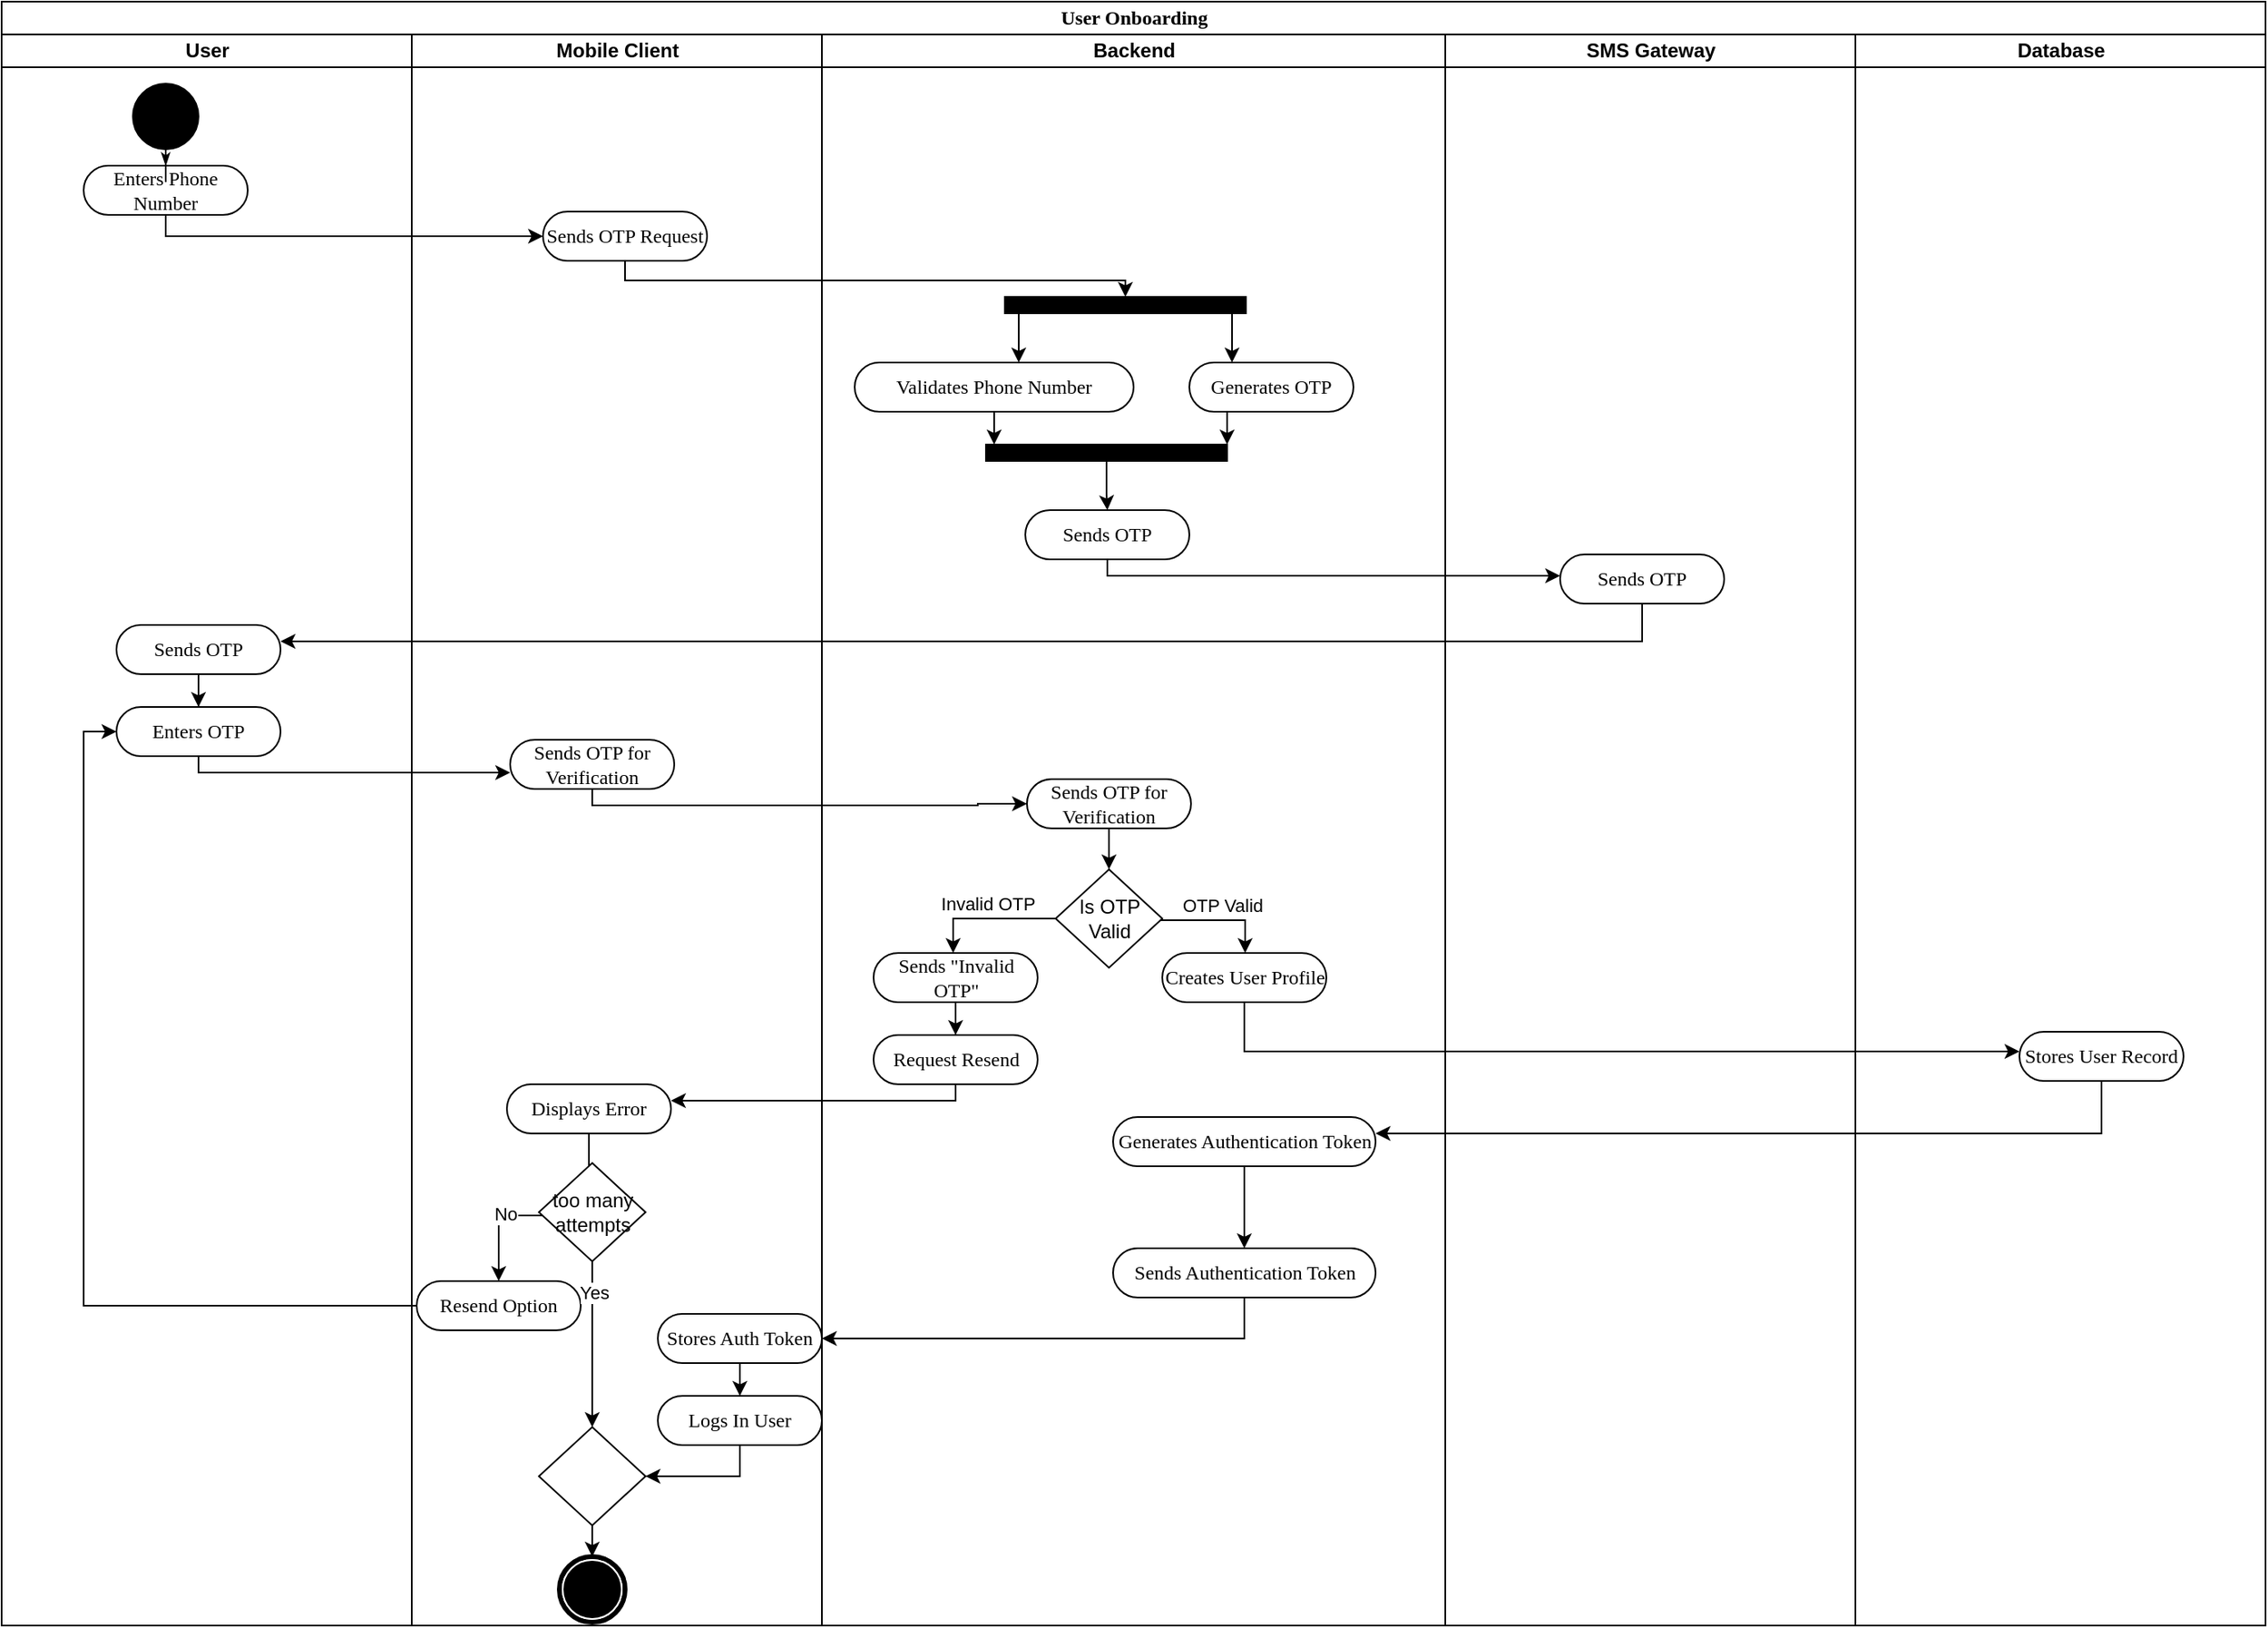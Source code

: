 <mxfile version="24.7.8">
  <diagram name="Page-1" id="0783ab3e-0a74-02c8-0abd-f7b4e66b4bec">
    <mxGraphModel dx="3548" dy="1392" grid="1" gridSize="10" guides="1" tooltips="1" connect="1" arrows="1" fold="1" page="1" pageScale="1" pageWidth="850" pageHeight="1100" background="none" math="0" shadow="0">
      <root>
        <mxCell id="0" />
        <mxCell id="1" parent="0" />
        <mxCell id="yuErCOvJ4zvkBXJIUYhK-1" value="User Onboarding " style="swimlane;html=1;childLayout=stackLayout;startSize=20;rounded=0;shadow=0;comic=0;labelBackgroundColor=none;strokeWidth=1;fontFamily=Verdana;fontSize=12;align=center;" vertex="1" parent="1">
          <mxGeometry x="-1570" y="60" width="1380" height="990" as="geometry" />
        </mxCell>
        <mxCell id="yuErCOvJ4zvkBXJIUYhK-2" value="User" style="swimlane;html=1;startSize=20;" vertex="1" parent="yuErCOvJ4zvkBXJIUYhK-1">
          <mxGeometry y="20" width="250" height="970" as="geometry" />
        </mxCell>
        <mxCell id="yuErCOvJ4zvkBXJIUYhK-29" value="" style="ellipse;whiteSpace=wrap;html=1;rounded=0;shadow=0;comic=0;labelBackgroundColor=none;strokeWidth=1;fillColor=#000000;fontFamily=Verdana;fontSize=12;align=center;" vertex="1" parent="yuErCOvJ4zvkBXJIUYhK-2">
          <mxGeometry x="80" y="30" width="40" height="40" as="geometry" />
        </mxCell>
        <mxCell id="yuErCOvJ4zvkBXJIUYhK-171" style="edgeStyle=orthogonalEdgeStyle;rounded=0;orthogonalLoop=1;jettySize=auto;html=1;" edge="1" parent="yuErCOvJ4zvkBXJIUYhK-2" source="yuErCOvJ4zvkBXJIUYhK-165" target="yuErCOvJ4zvkBXJIUYhK-170">
          <mxGeometry relative="1" as="geometry" />
        </mxCell>
        <mxCell id="yuErCOvJ4zvkBXJIUYhK-165" value="Sends OTP" style="rounded=1;whiteSpace=wrap;html=1;shadow=0;comic=0;labelBackgroundColor=none;strokeWidth=1;fontFamily=Verdana;fontSize=12;align=center;arcSize=50;" vertex="1" parent="yuErCOvJ4zvkBXJIUYhK-2">
          <mxGeometry x="70" y="360" width="100" height="30" as="geometry" />
        </mxCell>
        <mxCell id="yuErCOvJ4zvkBXJIUYhK-170" value="Enters OTP" style="rounded=1;whiteSpace=wrap;html=1;shadow=0;comic=0;labelBackgroundColor=none;strokeWidth=1;fontFamily=Verdana;fontSize=12;align=center;arcSize=50;" vertex="1" parent="yuErCOvJ4zvkBXJIUYhK-2">
          <mxGeometry x="70" y="410" width="100" height="30" as="geometry" />
        </mxCell>
        <mxCell id="yuErCOvJ4zvkBXJIUYhK-11" value="Mobile Client" style="swimlane;html=1;startSize=20;" vertex="1" parent="yuErCOvJ4zvkBXJIUYhK-1">
          <mxGeometry x="250" y="20" width="250" height="970" as="geometry" />
        </mxCell>
        <mxCell id="yuErCOvJ4zvkBXJIUYhK-121" value="Sends OTP Request" style="rounded=1;whiteSpace=wrap;html=1;shadow=0;comic=0;labelBackgroundColor=none;strokeWidth=1;fontFamily=Verdana;fontSize=12;align=center;arcSize=50;" vertex="1" parent="yuErCOvJ4zvkBXJIUYhK-11">
          <mxGeometry x="80" y="108" width="100" height="30" as="geometry" />
        </mxCell>
        <mxCell id="yuErCOvJ4zvkBXJIUYhK-172" value="Sends OTP for Verification" style="rounded=1;whiteSpace=wrap;html=1;shadow=0;comic=0;labelBackgroundColor=none;strokeWidth=1;fontFamily=Verdana;fontSize=12;align=center;arcSize=50;" vertex="1" parent="yuErCOvJ4zvkBXJIUYhK-11">
          <mxGeometry x="60" y="430" width="100" height="30" as="geometry" />
        </mxCell>
        <mxCell id="yuErCOvJ4zvkBXJIUYhK-190" style="edgeStyle=orthogonalEdgeStyle;rounded=0;orthogonalLoop=1;jettySize=auto;html=1;" edge="1" parent="yuErCOvJ4zvkBXJIUYhK-11" source="yuErCOvJ4zvkBXJIUYhK-187" target="yuErCOvJ4zvkBXJIUYhK-192">
          <mxGeometry relative="1" as="geometry" />
        </mxCell>
        <mxCell id="yuErCOvJ4zvkBXJIUYhK-187" value="Displays Error" style="rounded=1;whiteSpace=wrap;html=1;shadow=0;comic=0;labelBackgroundColor=none;strokeWidth=1;fontFamily=Verdana;fontSize=12;align=center;arcSize=50;" vertex="1" parent="yuErCOvJ4zvkBXJIUYhK-11">
          <mxGeometry x="58" y="640" width="100" height="30" as="geometry" />
        </mxCell>
        <mxCell id="yuErCOvJ4zvkBXJIUYhK-189" value="Resend Option" style="rounded=1;whiteSpace=wrap;html=1;shadow=0;comic=0;labelBackgroundColor=none;strokeWidth=1;fontFamily=Verdana;fontSize=12;align=center;arcSize=50;" vertex="1" parent="yuErCOvJ4zvkBXJIUYhK-11">
          <mxGeometry x="3" y="760" width="100" height="30" as="geometry" />
        </mxCell>
        <mxCell id="yuErCOvJ4zvkBXJIUYhK-193" style="edgeStyle=orthogonalEdgeStyle;rounded=0;orthogonalLoop=1;jettySize=auto;html=1;" edge="1" parent="yuErCOvJ4zvkBXJIUYhK-11" source="yuErCOvJ4zvkBXJIUYhK-192" target="yuErCOvJ4zvkBXJIUYhK-189">
          <mxGeometry relative="1" as="geometry">
            <Array as="points">
              <mxPoint x="53" y="720" />
            </Array>
          </mxGeometry>
        </mxCell>
        <mxCell id="yuErCOvJ4zvkBXJIUYhK-194" value="No" style="edgeLabel;html=1;align=center;verticalAlign=middle;resizable=0;points=[];" vertex="1" connectable="0" parent="yuErCOvJ4zvkBXJIUYhK-193">
          <mxGeometry x="-0.328" y="-1" relative="1" as="geometry">
            <mxPoint as="offset" />
          </mxGeometry>
        </mxCell>
        <mxCell id="yuErCOvJ4zvkBXJIUYhK-196" style="edgeStyle=orthogonalEdgeStyle;rounded=0;orthogonalLoop=1;jettySize=auto;html=1;" edge="1" parent="yuErCOvJ4zvkBXJIUYhK-11" source="yuErCOvJ4zvkBXJIUYhK-192" target="yuErCOvJ4zvkBXJIUYhK-218">
          <mxGeometry relative="1" as="geometry">
            <mxPoint x="190" y="760" as="targetPoint" />
            <Array as="points">
              <mxPoint x="110" y="770" />
              <mxPoint x="110" y="770" />
            </Array>
          </mxGeometry>
        </mxCell>
        <mxCell id="yuErCOvJ4zvkBXJIUYhK-197" value="Yes" style="edgeLabel;html=1;align=center;verticalAlign=middle;resizable=0;points=[];" vertex="1" connectable="0" parent="yuErCOvJ4zvkBXJIUYhK-196">
          <mxGeometry x="-0.634" y="1" relative="1" as="geometry">
            <mxPoint as="offset" />
          </mxGeometry>
        </mxCell>
        <mxCell id="yuErCOvJ4zvkBXJIUYhK-192" value=" too many attempts" style="rhombus;whiteSpace=wrap;html=1;" vertex="1" parent="yuErCOvJ4zvkBXJIUYhK-11">
          <mxGeometry x="77.5" y="688" width="65" height="60" as="geometry" />
        </mxCell>
        <mxCell id="yuErCOvJ4zvkBXJIUYhK-214" style="edgeStyle=orthogonalEdgeStyle;rounded=0;orthogonalLoop=1;jettySize=auto;html=1;" edge="1" parent="yuErCOvJ4zvkBXJIUYhK-11" source="yuErCOvJ4zvkBXJIUYhK-211" target="yuErCOvJ4zvkBXJIUYhK-213">
          <mxGeometry relative="1" as="geometry" />
        </mxCell>
        <mxCell id="yuErCOvJ4zvkBXJIUYhK-211" value="Stores Auth Token" style="rounded=1;whiteSpace=wrap;html=1;shadow=0;comic=0;labelBackgroundColor=none;strokeWidth=1;fontFamily=Verdana;fontSize=12;align=center;arcSize=50;" vertex="1" parent="yuErCOvJ4zvkBXJIUYhK-11">
          <mxGeometry x="150" y="780" width="100" height="30" as="geometry" />
        </mxCell>
        <mxCell id="yuErCOvJ4zvkBXJIUYhK-217" style="edgeStyle=orthogonalEdgeStyle;rounded=0;orthogonalLoop=1;jettySize=auto;html=1;entryX=1;entryY=0.5;entryDx=0;entryDy=0;" edge="1" parent="yuErCOvJ4zvkBXJIUYhK-11" source="yuErCOvJ4zvkBXJIUYhK-213" target="yuErCOvJ4zvkBXJIUYhK-218">
          <mxGeometry relative="1" as="geometry">
            <Array as="points">
              <mxPoint x="200" y="879" />
            </Array>
          </mxGeometry>
        </mxCell>
        <mxCell id="yuErCOvJ4zvkBXJIUYhK-213" value="Logs In User" style="rounded=1;whiteSpace=wrap;html=1;shadow=0;comic=0;labelBackgroundColor=none;strokeWidth=1;fontFamily=Verdana;fontSize=12;align=center;arcSize=50;" vertex="1" parent="yuErCOvJ4zvkBXJIUYhK-11">
          <mxGeometry x="150" y="830" width="100" height="30" as="geometry" />
        </mxCell>
        <mxCell id="yuErCOvJ4zvkBXJIUYhK-215" value="" style="shape=mxgraph.bpmn.shape;html=1;verticalLabelPosition=bottom;labelBackgroundColor=#ffffff;verticalAlign=top;perimeter=ellipsePerimeter;outline=end;symbol=terminate;rounded=0;shadow=0;comic=0;strokeWidth=1;fontFamily=Verdana;fontSize=12;align=center;" vertex="1" parent="yuErCOvJ4zvkBXJIUYhK-11">
          <mxGeometry x="90" y="928" width="40" height="40" as="geometry" />
        </mxCell>
        <mxCell id="yuErCOvJ4zvkBXJIUYhK-220" style="edgeStyle=orthogonalEdgeStyle;rounded=0;orthogonalLoop=1;jettySize=auto;html=1;" edge="1" parent="yuErCOvJ4zvkBXJIUYhK-11" source="yuErCOvJ4zvkBXJIUYhK-218" target="yuErCOvJ4zvkBXJIUYhK-215">
          <mxGeometry relative="1" as="geometry" />
        </mxCell>
        <mxCell id="yuErCOvJ4zvkBXJIUYhK-218" value="" style="rhombus;whiteSpace=wrap;html=1;" vertex="1" parent="yuErCOvJ4zvkBXJIUYhK-11">
          <mxGeometry x="77.5" y="849" width="65" height="60" as="geometry" />
        </mxCell>
        <mxCell id="yuErCOvJ4zvkBXJIUYhK-27" value="Backend" style="swimlane;html=1;startSize=20;" vertex="1" parent="yuErCOvJ4zvkBXJIUYhK-1">
          <mxGeometry x="500" y="20" width="380" height="970" as="geometry" />
        </mxCell>
        <mxCell id="yuErCOvJ4zvkBXJIUYhK-30" value="Enters Phone Number" style="rounded=1;whiteSpace=wrap;html=1;shadow=0;comic=0;labelBackgroundColor=none;strokeWidth=1;fontFamily=Verdana;fontSize=12;align=center;arcSize=50;" vertex="1" parent="yuErCOvJ4zvkBXJIUYhK-27">
          <mxGeometry x="-450" y="80" width="100" height="30" as="geometry" />
        </mxCell>
        <mxCell id="yuErCOvJ4zvkBXJIUYhK-138" style="edgeStyle=orthogonalEdgeStyle;rounded=0;orthogonalLoop=1;jettySize=auto;html=1;" edge="1" parent="yuErCOvJ4zvkBXJIUYhK-27" source="yuErCOvJ4zvkBXJIUYhK-128" target="yuErCOvJ4zvkBXJIUYhK-135">
          <mxGeometry relative="1" as="geometry">
            <Array as="points">
              <mxPoint x="110" y="260" />
              <mxPoint x="110" y="260" />
            </Array>
          </mxGeometry>
        </mxCell>
        <mxCell id="yuErCOvJ4zvkBXJIUYhK-128" value="Validates Phone Number" style="rounded=1;whiteSpace=wrap;html=1;shadow=0;comic=0;labelBackgroundColor=none;strokeWidth=1;fontFamily=Verdana;fontSize=12;align=center;arcSize=50;" vertex="1" parent="yuErCOvJ4zvkBXJIUYhK-27">
          <mxGeometry x="20" y="200" width="170" height="30" as="geometry" />
        </mxCell>
        <mxCell id="yuErCOvJ4zvkBXJIUYhK-132" style="edgeStyle=orthogonalEdgeStyle;rounded=0;orthogonalLoop=1;jettySize=auto;html=1;" edge="1" parent="yuErCOvJ4zvkBXJIUYhK-27" source="yuErCOvJ4zvkBXJIUYhK-130" target="yuErCOvJ4zvkBXJIUYhK-128">
          <mxGeometry relative="1" as="geometry">
            <Array as="points">
              <mxPoint x="120" y="190" />
              <mxPoint x="120" y="190" />
            </Array>
          </mxGeometry>
        </mxCell>
        <mxCell id="yuErCOvJ4zvkBXJIUYhK-133" style="edgeStyle=orthogonalEdgeStyle;rounded=0;orthogonalLoop=1;jettySize=auto;html=1;" edge="1" parent="yuErCOvJ4zvkBXJIUYhK-27" source="yuErCOvJ4zvkBXJIUYhK-130" target="yuErCOvJ4zvkBXJIUYhK-131">
          <mxGeometry relative="1" as="geometry">
            <Array as="points">
              <mxPoint x="250" y="180" />
              <mxPoint x="250" y="180" />
            </Array>
          </mxGeometry>
        </mxCell>
        <mxCell id="yuErCOvJ4zvkBXJIUYhK-130" value="" style="whiteSpace=wrap;html=1;rounded=0;shadow=0;comic=0;labelBackgroundColor=none;strokeWidth=1;fillColor=#000000;fontFamily=Verdana;fontSize=12;align=center;rotation=0;" vertex="1" parent="yuErCOvJ4zvkBXJIUYhK-27">
          <mxGeometry x="111.5" y="160" width="147" height="10" as="geometry" />
        </mxCell>
        <mxCell id="yuErCOvJ4zvkBXJIUYhK-131" value="Generates OTP" style="rounded=1;whiteSpace=wrap;html=1;shadow=0;comic=0;labelBackgroundColor=none;strokeWidth=1;fontFamily=Verdana;fontSize=12;align=center;arcSize=50;" vertex="1" parent="yuErCOvJ4zvkBXJIUYhK-27">
          <mxGeometry x="224" y="200" width="100" height="30" as="geometry" />
        </mxCell>
        <mxCell id="yuErCOvJ4zvkBXJIUYhK-135" value="" style="whiteSpace=wrap;html=1;rounded=0;shadow=0;comic=0;labelBackgroundColor=none;strokeWidth=1;fillColor=#000000;fontFamily=Verdana;fontSize=12;align=center;rotation=0;" vertex="1" parent="yuErCOvJ4zvkBXJIUYhK-27">
          <mxGeometry x="100" y="250" width="147" height="10" as="geometry" />
        </mxCell>
        <mxCell id="yuErCOvJ4zvkBXJIUYhK-136" style="edgeStyle=orthogonalEdgeStyle;rounded=0;orthogonalLoop=1;jettySize=auto;html=1;" edge="1" parent="yuErCOvJ4zvkBXJIUYhK-27" source="yuErCOvJ4zvkBXJIUYhK-131" target="yuErCOvJ4zvkBXJIUYhK-135">
          <mxGeometry relative="1" as="geometry">
            <Array as="points">
              <mxPoint x="240" y="260" />
              <mxPoint x="240" y="260" />
            </Array>
          </mxGeometry>
        </mxCell>
        <mxCell id="yuErCOvJ4zvkBXJIUYhK-179" style="edgeStyle=orthogonalEdgeStyle;rounded=0;orthogonalLoop=1;jettySize=auto;html=1;" edge="1" parent="yuErCOvJ4zvkBXJIUYhK-27" source="yuErCOvJ4zvkBXJIUYhK-174" target="yuErCOvJ4zvkBXJIUYhK-134">
          <mxGeometry relative="1" as="geometry" />
        </mxCell>
        <mxCell id="yuErCOvJ4zvkBXJIUYhK-174" value="Sends OTP for Verification" style="rounded=1;whiteSpace=wrap;html=1;shadow=0;comic=0;labelBackgroundColor=none;strokeWidth=1;fontFamily=Verdana;fontSize=12;align=center;arcSize=50;" vertex="1" parent="yuErCOvJ4zvkBXJIUYhK-27">
          <mxGeometry x="125" y="454" width="100" height="30" as="geometry" />
        </mxCell>
        <mxCell id="yuErCOvJ4zvkBXJIUYhK-201" style="edgeStyle=orthogonalEdgeStyle;rounded=0;orthogonalLoop=1;jettySize=auto;html=1;" edge="1" parent="yuErCOvJ4zvkBXJIUYhK-27" source="yuErCOvJ4zvkBXJIUYhK-134" target="yuErCOvJ4zvkBXJIUYhK-202">
          <mxGeometry relative="1" as="geometry">
            <mxPoint x="260" y="520" as="targetPoint" />
            <Array as="points">
              <mxPoint x="258" y="540" />
            </Array>
          </mxGeometry>
        </mxCell>
        <mxCell id="yuErCOvJ4zvkBXJIUYhK-203" value="OTP Valid" style="edgeLabel;html=1;align=center;verticalAlign=middle;resizable=0;points=[];" vertex="1" connectable="0" parent="yuErCOvJ4zvkBXJIUYhK-201">
          <mxGeometry x="0.047" y="1" relative="1" as="geometry">
            <mxPoint y="-8" as="offset" />
          </mxGeometry>
        </mxCell>
        <mxCell id="yuErCOvJ4zvkBXJIUYhK-134" value="Is OTP Valid" style="rhombus;whiteSpace=wrap;html=1;" vertex="1" parent="yuErCOvJ4zvkBXJIUYhK-27">
          <mxGeometry x="142.5" y="509" width="65" height="60" as="geometry" />
        </mxCell>
        <mxCell id="yuErCOvJ4zvkBXJIUYhK-139" value="Sends OTP" style="rounded=1;whiteSpace=wrap;html=1;shadow=0;comic=0;labelBackgroundColor=none;strokeWidth=1;fontFamily=Verdana;fontSize=12;align=center;arcSize=50;" vertex="1" parent="yuErCOvJ4zvkBXJIUYhK-27">
          <mxGeometry x="124" y="290" width="100" height="30" as="geometry" />
        </mxCell>
        <mxCell id="yuErCOvJ4zvkBXJIUYhK-176" style="edgeStyle=orthogonalEdgeStyle;rounded=0;orthogonalLoop=1;jettySize=auto;html=1;" edge="1" parent="yuErCOvJ4zvkBXJIUYhK-27" source="yuErCOvJ4zvkBXJIUYhK-135" target="yuErCOvJ4zvkBXJIUYhK-139">
          <mxGeometry relative="1" as="geometry" />
        </mxCell>
        <mxCell id="yuErCOvJ4zvkBXJIUYhK-180" style="edgeStyle=orthogonalEdgeStyle;rounded=0;orthogonalLoop=1;jettySize=auto;html=1;" edge="1" parent="yuErCOvJ4zvkBXJIUYhK-27" source="yuErCOvJ4zvkBXJIUYhK-134" target="yuErCOvJ4zvkBXJIUYhK-181">
          <mxGeometry relative="1" as="geometry">
            <mxPoint x="80.034" y="600" as="targetPoint" />
            <Array as="points">
              <mxPoint x="80" y="539" />
            </Array>
          </mxGeometry>
        </mxCell>
        <mxCell id="yuErCOvJ4zvkBXJIUYhK-182" value="Invalid OTP" style="edgeLabel;html=1;align=center;verticalAlign=middle;resizable=0;points=[];" vertex="1" connectable="0" parent="yuErCOvJ4zvkBXJIUYhK-180">
          <mxGeometry x="-0.796" y="-1" relative="1" as="geometry">
            <mxPoint x="-33" y="-8" as="offset" />
          </mxGeometry>
        </mxCell>
        <mxCell id="yuErCOvJ4zvkBXJIUYhK-186" style="edgeStyle=orthogonalEdgeStyle;rounded=0;orthogonalLoop=1;jettySize=auto;html=1;" edge="1" parent="yuErCOvJ4zvkBXJIUYhK-27" source="yuErCOvJ4zvkBXJIUYhK-181" target="yuErCOvJ4zvkBXJIUYhK-185">
          <mxGeometry relative="1" as="geometry" />
        </mxCell>
        <mxCell id="yuErCOvJ4zvkBXJIUYhK-181" value="Sends &quot;Invalid OTP&quot;" style="rounded=1;whiteSpace=wrap;html=1;shadow=0;comic=0;labelBackgroundColor=none;strokeWidth=1;fontFamily=Verdana;fontSize=12;align=center;arcSize=50;" vertex="1" parent="yuErCOvJ4zvkBXJIUYhK-27">
          <mxGeometry x="31.5" y="560" width="100" height="30" as="geometry" />
        </mxCell>
        <mxCell id="yuErCOvJ4zvkBXJIUYhK-185" value="Request Resend" style="rounded=1;whiteSpace=wrap;html=1;shadow=0;comic=0;labelBackgroundColor=none;strokeWidth=1;fontFamily=Verdana;fontSize=12;align=center;arcSize=50;" vertex="1" parent="yuErCOvJ4zvkBXJIUYhK-27">
          <mxGeometry x="31.5" y="610" width="100" height="30" as="geometry" />
        </mxCell>
        <mxCell id="yuErCOvJ4zvkBXJIUYhK-202" value="Creates User Profile" style="rounded=1;whiteSpace=wrap;html=1;shadow=0;comic=0;labelBackgroundColor=none;strokeWidth=1;fontFamily=Verdana;fontSize=12;align=center;arcSize=50;" vertex="1" parent="yuErCOvJ4zvkBXJIUYhK-27">
          <mxGeometry x="207.5" y="560" width="100" height="30" as="geometry" />
        </mxCell>
        <mxCell id="yuErCOvJ4zvkBXJIUYhK-209" style="edgeStyle=orthogonalEdgeStyle;rounded=0;orthogonalLoop=1;jettySize=auto;html=1;" edge="1" parent="yuErCOvJ4zvkBXJIUYhK-27" source="yuErCOvJ4zvkBXJIUYhK-206" target="yuErCOvJ4zvkBXJIUYhK-208">
          <mxGeometry relative="1" as="geometry" />
        </mxCell>
        <mxCell id="yuErCOvJ4zvkBXJIUYhK-206" value="Generates Authentication Token" style="rounded=1;whiteSpace=wrap;html=1;shadow=0;comic=0;labelBackgroundColor=none;strokeWidth=1;fontFamily=Verdana;fontSize=12;align=center;arcSize=50;" vertex="1" parent="yuErCOvJ4zvkBXJIUYhK-27">
          <mxGeometry x="177.5" y="660" width="160" height="30" as="geometry" />
        </mxCell>
        <mxCell id="yuErCOvJ4zvkBXJIUYhK-208" value="Sends Authentication Token" style="rounded=1;whiteSpace=wrap;html=1;shadow=0;comic=0;labelBackgroundColor=none;strokeWidth=1;fontFamily=Verdana;fontSize=12;align=center;arcSize=50;" vertex="1" parent="yuErCOvJ4zvkBXJIUYhK-27">
          <mxGeometry x="177.5" y="740" width="160" height="30" as="geometry" />
        </mxCell>
        <mxCell id="yuErCOvJ4zvkBXJIUYhK-63" value="SMS Gateway" style="swimlane;html=1;startSize=20;" vertex="1" parent="yuErCOvJ4zvkBXJIUYhK-1">
          <mxGeometry x="880" y="20" width="250" height="970" as="geometry" />
        </mxCell>
        <mxCell id="yuErCOvJ4zvkBXJIUYhK-163" value="Sends OTP" style="rounded=1;whiteSpace=wrap;html=1;shadow=0;comic=0;labelBackgroundColor=none;strokeWidth=1;fontFamily=Verdana;fontSize=12;align=center;arcSize=50;" vertex="1" parent="yuErCOvJ4zvkBXJIUYhK-63">
          <mxGeometry x="70" y="317" width="100" height="30" as="geometry" />
        </mxCell>
        <mxCell id="yuErCOvJ4zvkBXJIUYhK-28" style="edgeStyle=orthogonalEdgeStyle;rounded=0;html=1;labelBackgroundColor=none;startArrow=none;startFill=0;startSize=5;endArrow=classicThin;endFill=1;endSize=5;jettySize=auto;orthogonalLoop=1;strokeWidth=1;fontFamily=Verdana;fontSize=12" edge="1" parent="yuErCOvJ4zvkBXJIUYhK-1" source="yuErCOvJ4zvkBXJIUYhK-29" target="yuErCOvJ4zvkBXJIUYhK-30">
          <mxGeometry relative="1" as="geometry" />
        </mxCell>
        <mxCell id="yuErCOvJ4zvkBXJIUYhK-122" style="edgeStyle=orthogonalEdgeStyle;rounded=0;orthogonalLoop=1;jettySize=auto;html=1;" edge="1" parent="yuErCOvJ4zvkBXJIUYhK-1" source="yuErCOvJ4zvkBXJIUYhK-30" target="yuErCOvJ4zvkBXJIUYhK-121">
          <mxGeometry relative="1" as="geometry">
            <Array as="points">
              <mxPoint x="100" y="143" />
            </Array>
          </mxGeometry>
        </mxCell>
        <mxCell id="yuErCOvJ4zvkBXJIUYhK-129" style="edgeStyle=orthogonalEdgeStyle;rounded=0;orthogonalLoop=1;jettySize=auto;html=1;" edge="1" parent="yuErCOvJ4zvkBXJIUYhK-1" source="yuErCOvJ4zvkBXJIUYhK-121" target="yuErCOvJ4zvkBXJIUYhK-130">
          <mxGeometry relative="1" as="geometry">
            <Array as="points">
              <mxPoint x="380" y="170" />
              <mxPoint x="685" y="170" />
            </Array>
          </mxGeometry>
        </mxCell>
        <mxCell id="yuErCOvJ4zvkBXJIUYhK-92" value="Database" style="swimlane;html=1;startSize=20;" vertex="1" parent="yuErCOvJ4zvkBXJIUYhK-1">
          <mxGeometry x="1130" y="20" width="250" height="970" as="geometry" />
        </mxCell>
        <mxCell id="yuErCOvJ4zvkBXJIUYhK-204" value="Stores User Record" style="rounded=1;whiteSpace=wrap;html=1;shadow=0;comic=0;labelBackgroundColor=none;strokeWidth=1;fontFamily=Verdana;fontSize=12;align=center;arcSize=50;" vertex="1" parent="yuErCOvJ4zvkBXJIUYhK-92">
          <mxGeometry x="100" y="608" width="100" height="30" as="geometry" />
        </mxCell>
        <mxCell id="yuErCOvJ4zvkBXJIUYhK-173" style="edgeStyle=orthogonalEdgeStyle;rounded=0;orthogonalLoop=1;jettySize=auto;html=1;" edge="1" parent="yuErCOvJ4zvkBXJIUYhK-1" source="yuErCOvJ4zvkBXJIUYhK-170" target="yuErCOvJ4zvkBXJIUYhK-172">
          <mxGeometry relative="1" as="geometry">
            <Array as="points">
              <mxPoint x="120" y="470" />
              <mxPoint x="360" y="470" />
            </Array>
          </mxGeometry>
        </mxCell>
        <mxCell id="yuErCOvJ4zvkBXJIUYhK-175" style="edgeStyle=orthogonalEdgeStyle;rounded=0;orthogonalLoop=1;jettySize=auto;html=1;" edge="1" parent="yuErCOvJ4zvkBXJIUYhK-1" source="yuErCOvJ4zvkBXJIUYhK-172" target="yuErCOvJ4zvkBXJIUYhK-174">
          <mxGeometry relative="1" as="geometry">
            <Array as="points">
              <mxPoint x="360" y="490" />
              <mxPoint x="595" y="490" />
            </Array>
          </mxGeometry>
        </mxCell>
        <mxCell id="yuErCOvJ4zvkBXJIUYhK-177" style="edgeStyle=orthogonalEdgeStyle;rounded=0;orthogonalLoop=1;jettySize=auto;html=1;" edge="1" parent="yuErCOvJ4zvkBXJIUYhK-1" source="yuErCOvJ4zvkBXJIUYhK-139" target="yuErCOvJ4zvkBXJIUYhK-163">
          <mxGeometry relative="1" as="geometry">
            <Array as="points">
              <mxPoint x="674" y="350" />
            </Array>
          </mxGeometry>
        </mxCell>
        <mxCell id="yuErCOvJ4zvkBXJIUYhK-178" style="edgeStyle=orthogonalEdgeStyle;rounded=0;orthogonalLoop=1;jettySize=auto;html=1;" edge="1" parent="yuErCOvJ4zvkBXJIUYhK-1" source="yuErCOvJ4zvkBXJIUYhK-163" target="yuErCOvJ4zvkBXJIUYhK-165">
          <mxGeometry relative="1" as="geometry">
            <Array as="points">
              <mxPoint x="1000" y="390" />
            </Array>
          </mxGeometry>
        </mxCell>
        <mxCell id="yuErCOvJ4zvkBXJIUYhK-188" style="edgeStyle=orthogonalEdgeStyle;rounded=0;orthogonalLoop=1;jettySize=auto;html=1;" edge="1" parent="yuErCOvJ4zvkBXJIUYhK-1" source="yuErCOvJ4zvkBXJIUYhK-185" target="yuErCOvJ4zvkBXJIUYhK-187">
          <mxGeometry relative="1" as="geometry">
            <Array as="points">
              <mxPoint x="581" y="670" />
            </Array>
          </mxGeometry>
        </mxCell>
        <mxCell id="yuErCOvJ4zvkBXJIUYhK-191" style="edgeStyle=orthogonalEdgeStyle;rounded=0;orthogonalLoop=1;jettySize=auto;html=1;entryX=0;entryY=0.5;entryDx=0;entryDy=0;" edge="1" parent="yuErCOvJ4zvkBXJIUYhK-1" source="yuErCOvJ4zvkBXJIUYhK-189" target="yuErCOvJ4zvkBXJIUYhK-170">
          <mxGeometry relative="1" as="geometry" />
        </mxCell>
        <mxCell id="yuErCOvJ4zvkBXJIUYhK-205" style="edgeStyle=orthogonalEdgeStyle;rounded=0;orthogonalLoop=1;jettySize=auto;html=1;" edge="1" parent="yuErCOvJ4zvkBXJIUYhK-1" source="yuErCOvJ4zvkBXJIUYhK-202" target="yuErCOvJ4zvkBXJIUYhK-204">
          <mxGeometry relative="1" as="geometry">
            <Array as="points">
              <mxPoint x="757" y="640" />
            </Array>
          </mxGeometry>
        </mxCell>
        <mxCell id="yuErCOvJ4zvkBXJIUYhK-207" style="edgeStyle=orthogonalEdgeStyle;rounded=0;orthogonalLoop=1;jettySize=auto;html=1;" edge="1" parent="yuErCOvJ4zvkBXJIUYhK-1" source="yuErCOvJ4zvkBXJIUYhK-204" target="yuErCOvJ4zvkBXJIUYhK-206">
          <mxGeometry relative="1" as="geometry">
            <Array as="points">
              <mxPoint x="1280" y="690" />
            </Array>
          </mxGeometry>
        </mxCell>
        <mxCell id="yuErCOvJ4zvkBXJIUYhK-219" style="edgeStyle=orthogonalEdgeStyle;rounded=0;orthogonalLoop=1;jettySize=auto;html=1;entryX=1;entryY=0.5;entryDx=0;entryDy=0;" edge="1" parent="yuErCOvJ4zvkBXJIUYhK-1" source="yuErCOvJ4zvkBXJIUYhK-208" target="yuErCOvJ4zvkBXJIUYhK-211">
          <mxGeometry relative="1" as="geometry">
            <Array as="points">
              <mxPoint x="757" y="815" />
            </Array>
          </mxGeometry>
        </mxCell>
      </root>
    </mxGraphModel>
  </diagram>
</mxfile>
